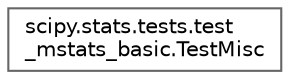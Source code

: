 digraph "Graphical Class Hierarchy"
{
 // LATEX_PDF_SIZE
  bgcolor="transparent";
  edge [fontname=Helvetica,fontsize=10,labelfontname=Helvetica,labelfontsize=10];
  node [fontname=Helvetica,fontsize=10,shape=box,height=0.2,width=0.4];
  rankdir="LR";
  Node0 [id="Node000000",label="scipy.stats.tests.test\l_mstats_basic.TestMisc",height=0.2,width=0.4,color="grey40", fillcolor="white", style="filled",URL="$d8/d9b/classscipy_1_1stats_1_1tests_1_1test__mstats__basic_1_1TestMisc.html",tooltip=" "];
}
